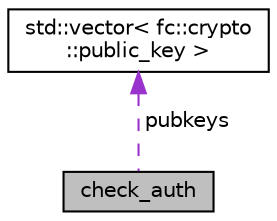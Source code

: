 digraph "check_auth"
{
  edge [fontname="Helvetica",fontsize="10",labelfontname="Helvetica",labelfontsize="10"];
  node [fontname="Helvetica",fontsize="10",shape=record];
  Node1 [label="check_auth",height=0.2,width=0.4,color="black", fillcolor="grey75", style="filled", fontcolor="black"];
  Node2 -> Node1 [dir="back",color="darkorchid3",fontsize="10",style="dashed",label=" pubkeys" ,fontname="Helvetica"];
  Node2 [label="std::vector\< fc::crypto\l::public_key \>",height=0.2,width=0.4,color="black", fillcolor="white", style="filled",URL="$classstd_1_1vector.html"];
}
